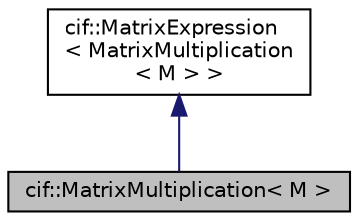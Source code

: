 digraph "cif::MatrixMultiplication&lt; M &gt;"
{
  edge [fontname="Helvetica",fontsize="10",labelfontname="Helvetica",labelfontsize="10"];
  node [fontname="Helvetica",fontsize="10",shape=record];
  Node2 [label="cif::MatrixMultiplication\< M \>",height=0.2,width=0.4,color="black", fillcolor="grey75", style="filled", fontcolor="black"];
  Node3 -> Node2 [dir="back",color="midnightblue",fontsize="10",style="solid",fontname="Helvetica"];
  Node3 [label="cif::MatrixExpression\l\< MatrixMultiplication\l\< M \> \>",height=0.2,width=0.4,color="black", fillcolor="white", style="filled",URL="$classcif_1_1MatrixExpression.html"];
}
